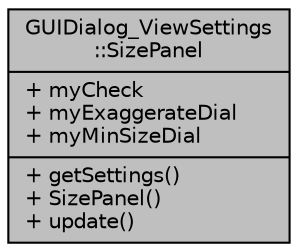 digraph "GUIDialog_ViewSettings::SizePanel"
{
  edge [fontname="Helvetica",fontsize="10",labelfontname="Helvetica",labelfontsize="10"];
  node [fontname="Helvetica",fontsize="10",shape=record];
  Node1 [label="{GUIDialog_ViewSettings\l::SizePanel\n|+ myCheck\l+ myExaggerateDial\l+ myMinSizeDial\l|+ getSettings()\l+ SizePanel()\l+ update()\l}",height=0.2,width=0.4,color="black", fillcolor="grey75", style="filled", fontcolor="black"];
}
